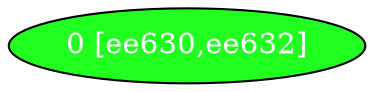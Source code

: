 diGraph libnss3{
	libnss3_0  [style=filled fillcolor="#20FF20" fontcolor="#ffffff" shape=oval label="0 [ee630,ee632]"]


}